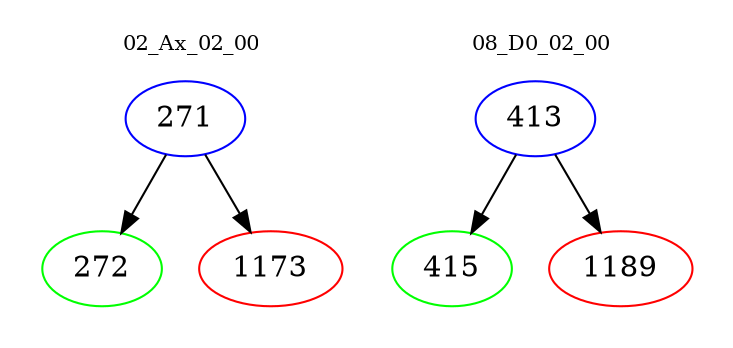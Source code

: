 digraph{
subgraph cluster_0 {
color = white
label = "02_Ax_02_00";
fontsize=10;
T0_271 [label="271", color="blue"]
T0_271 -> T0_272 [color="black"]
T0_272 [label="272", color="green"]
T0_271 -> T0_1173 [color="black"]
T0_1173 [label="1173", color="red"]
}
subgraph cluster_1 {
color = white
label = "08_D0_02_00";
fontsize=10;
T1_413 [label="413", color="blue"]
T1_413 -> T1_415 [color="black"]
T1_415 [label="415", color="green"]
T1_413 -> T1_1189 [color="black"]
T1_1189 [label="1189", color="red"]
}
}
